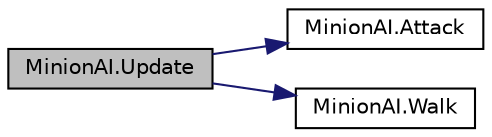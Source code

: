 digraph "MinionAI.Update"
{
 // INTERACTIVE_SVG=YES
 // LATEX_PDF_SIZE
  bgcolor="transparent";
  edge [fontname="Helvetica",fontsize="10",labelfontname="Helvetica",labelfontsize="10"];
  node [fontname="Helvetica",fontsize="10",shape=record];
  rankdir="LR";
  Node1 [label="MinionAI.Update",height=0.2,width=0.4,color="black", fillcolor="grey75", style="filled", fontcolor="black",tooltip=" "];
  Node1 -> Node2 [color="midnightblue",fontsize="10",style="solid",fontname="Helvetica"];
  Node2 [label="MinionAI.Attack",height=0.2,width=0.4,color="black",URL="$class_minion_a_i.html#adbc82c5f1b764d7b0e0fe202079eb84b",tooltip=" "];
  Node1 -> Node3 [color="midnightblue",fontsize="10",style="solid",fontname="Helvetica"];
  Node3 [label="MinionAI.Walk",height=0.2,width=0.4,color="black",URL="$class_minion_a_i.html#a867b6f918c8e4441ea49d9d926e7eec0",tooltip=" "];
}
